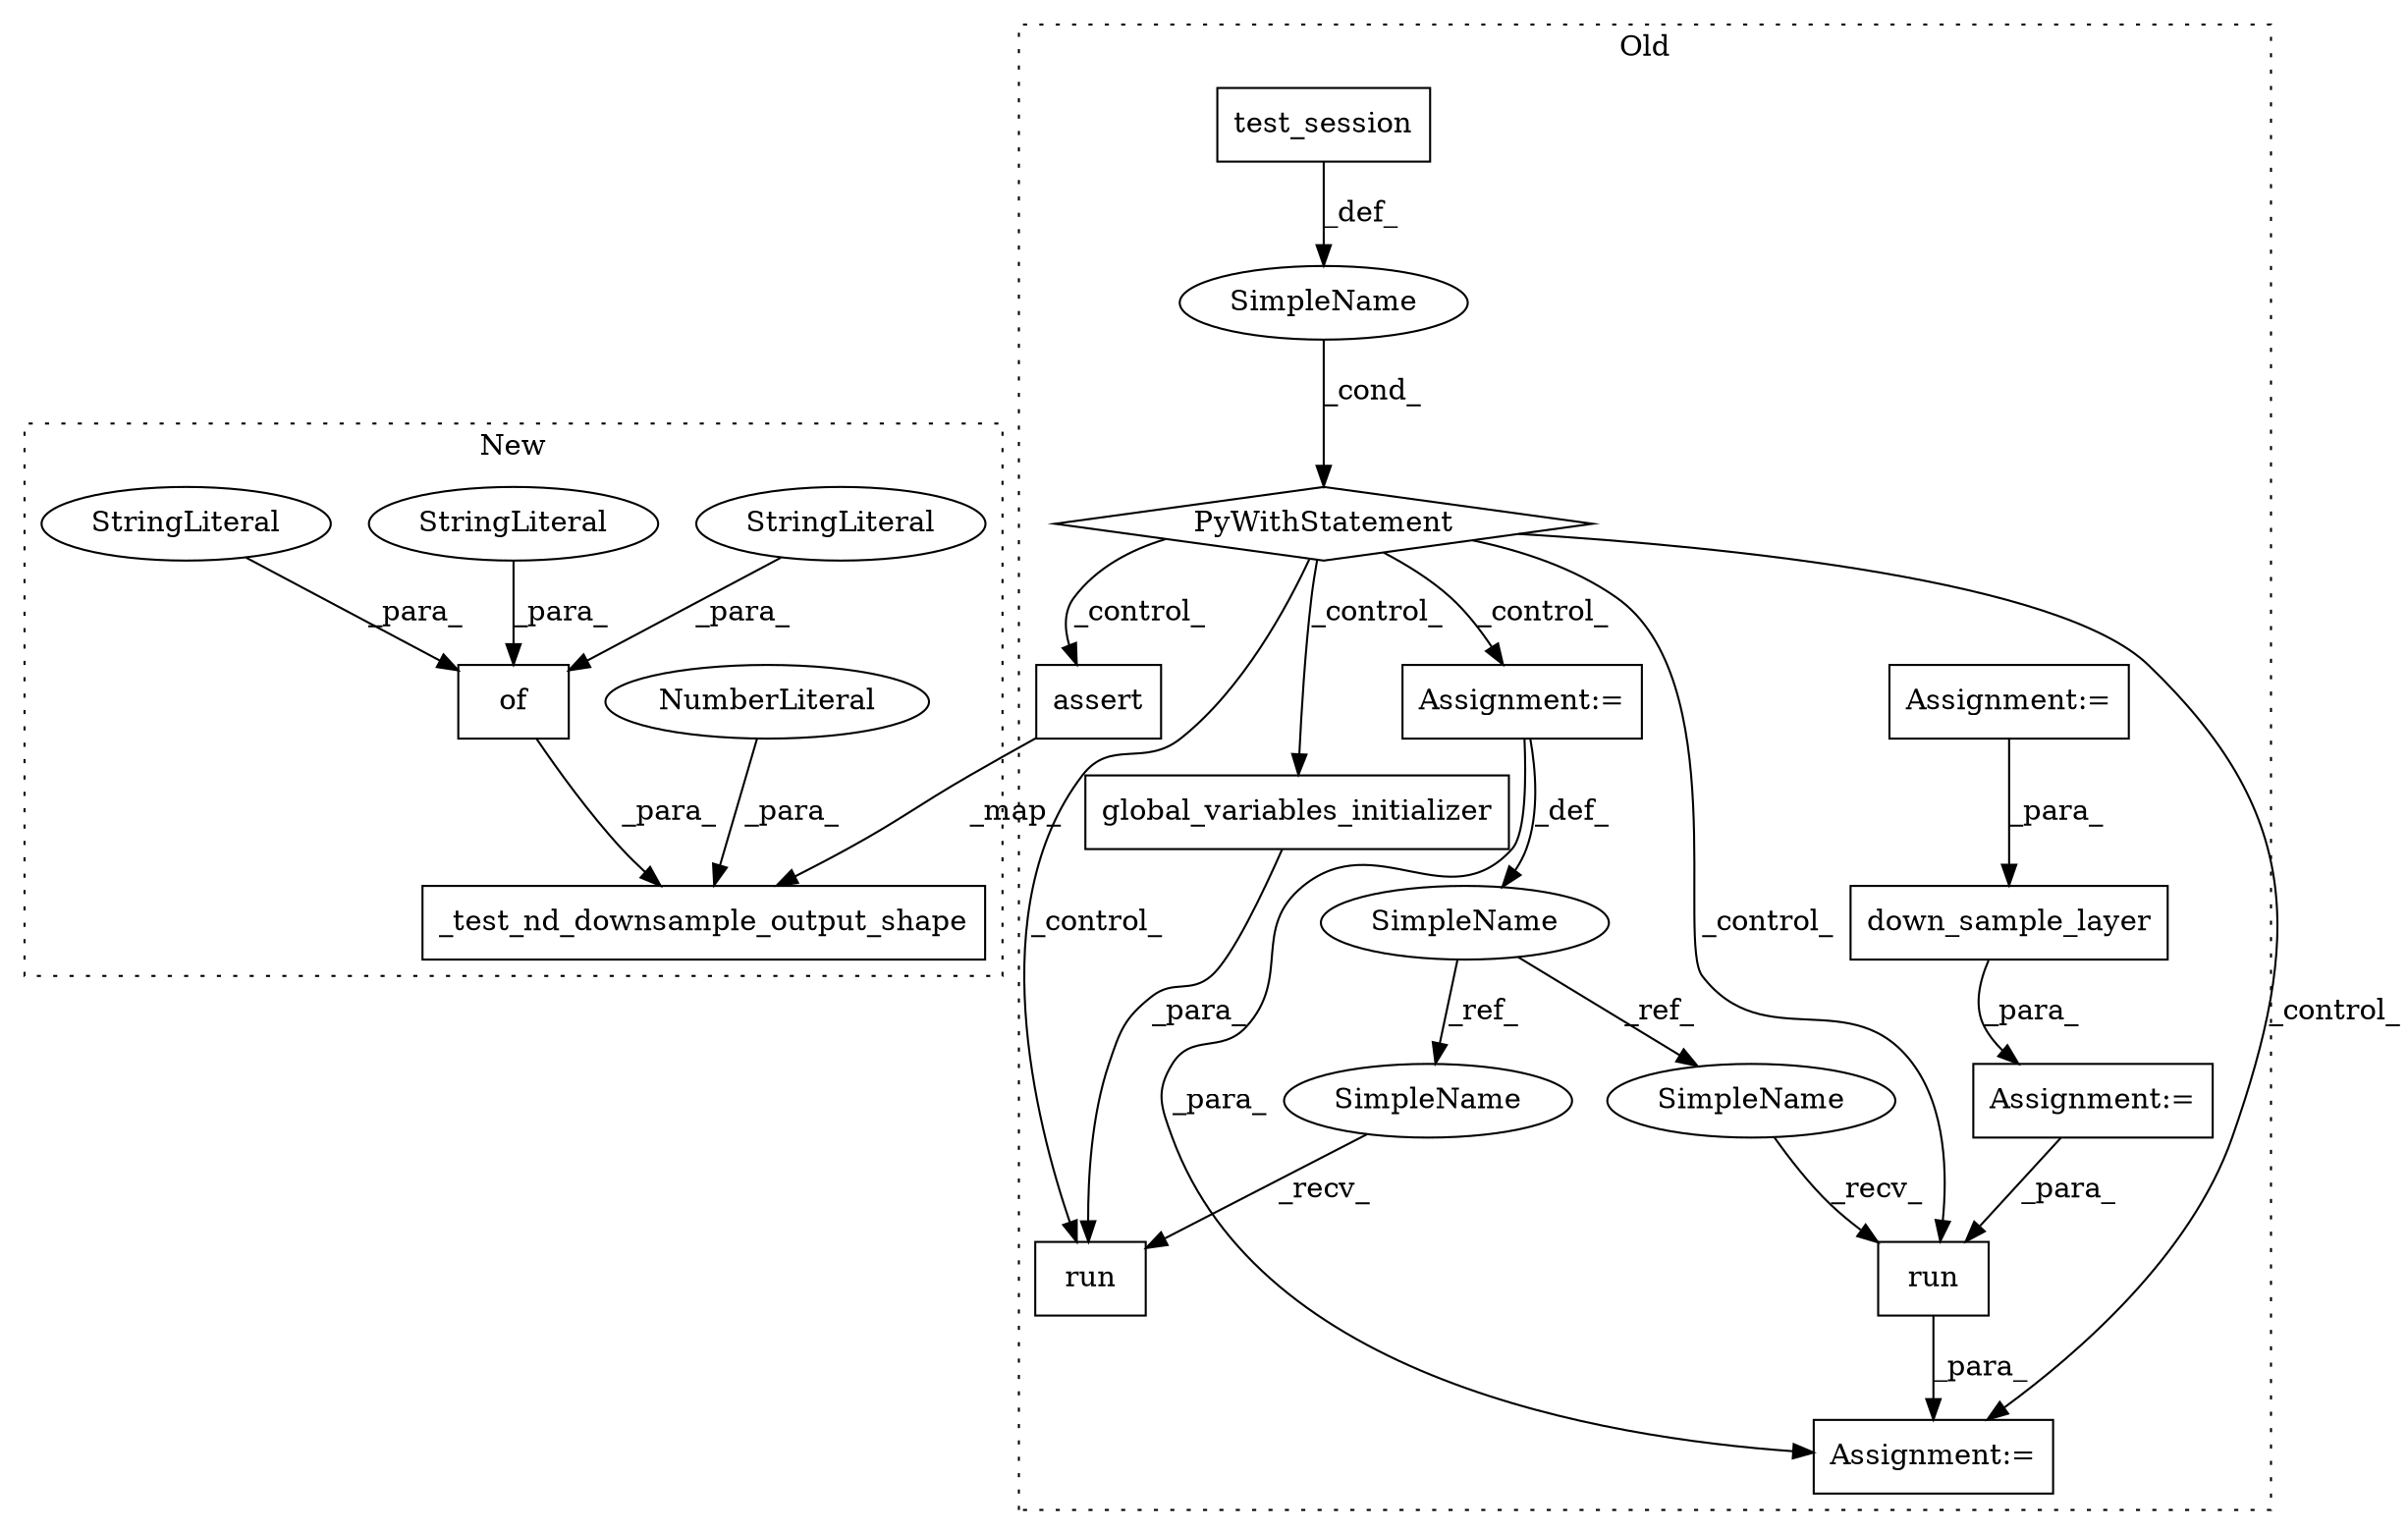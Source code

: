 digraph G {
subgraph cluster0 {
1 [label="assert" a="32" s="3006,3082" l="22,1" shape="box"];
3 [label="test_session" a="32" s="2861" l="14" shape="box"];
5 [label="global_variables_initializer" a="32" s="2921" l="30" shape="box"];
7 [label="PyWithStatement" a="104" s="2846,2875" l="10,2" shape="diamond"];
8 [label="run" a="32" s="2906,2951" l="4,1" shape="box"];
9 [label="SimpleName" a="42" s="" l="" shape="ellipse"];
10 [label="run" a="32" s="2969,2992" l="4,1" shape="box"];
11 [label="down_sample_layer" a="32" s="2790,2809" l="18,1" shape="box"];
12 [label="SimpleName" a="42" s="2889" l="4" shape="ellipse"];
13 [label="Assignment:=" a="7" s="2789" l="1" shape="box"];
16 [label="Assignment:=" a="7" s="2963" l="1" shape="box"];
17 [label="Assignment:=" a="7" s="2694" l="1" shape="box"];
18 [label="Assignment:=" a="7" s="2889" l="4" shape="box"];
20 [label="SimpleName" a="42" s="2901" l="4" shape="ellipse"];
21 [label="SimpleName" a="42" s="2964" l="4" shape="ellipse"];
label = "Old";
style="dotted";
}
subgraph cluster1 {
2 [label="_test_nd_downsample_output_shape" a="32" s="2447,2542" l="33,2" shape="box"];
4 [label="NumberLiteral" a="34" s="2480" l="1" shape="ellipse"];
6 [label="of" a="32" s="2375,2435" l="3,1" shape="box"];
14 [label="StringLiteral" a="45" s="2378" l="6" shape="ellipse"];
15 [label="StringLiteral" a="45" s="2396" l="13" shape="ellipse"];
19 [label="StringLiteral" a="45" s="2385" l="10" shape="ellipse"];
label = "New";
style="dotted";
}
1 -> 2 [label="_map_"];
3 -> 9 [label="_def_"];
4 -> 2 [label="_para_"];
5 -> 8 [label="_para_"];
6 -> 2 [label="_para_"];
7 -> 18 [label="_control_"];
7 -> 1 [label="_control_"];
7 -> 10 [label="_control_"];
7 -> 16 [label="_control_"];
7 -> 8 [label="_control_"];
7 -> 5 [label="_control_"];
9 -> 7 [label="_cond_"];
10 -> 16 [label="_para_"];
11 -> 13 [label="_para_"];
12 -> 20 [label="_ref_"];
12 -> 21 [label="_ref_"];
13 -> 10 [label="_para_"];
14 -> 6 [label="_para_"];
15 -> 6 [label="_para_"];
17 -> 11 [label="_para_"];
18 -> 12 [label="_def_"];
18 -> 16 [label="_para_"];
19 -> 6 [label="_para_"];
20 -> 8 [label="_recv_"];
21 -> 10 [label="_recv_"];
}